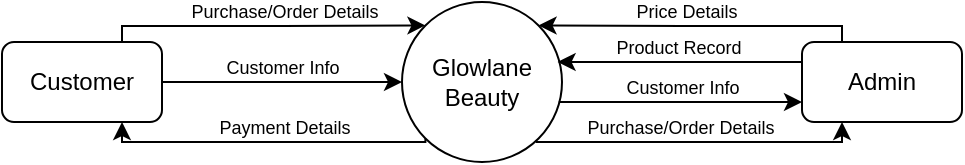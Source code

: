 <mxfile version="21.5.2" type="github">
  <diagram name="Page-1" id="x79IEOuXiOy33RDYIsep">
    <mxGraphModel dx="673" dy="367" grid="1" gridSize="10" guides="1" tooltips="1" connect="1" arrows="1" fold="1" page="1" pageScale="1" pageWidth="850" pageHeight="1100" math="0" shadow="0">
      <root>
        <mxCell id="0" />
        <mxCell id="1" parent="0" />
        <mxCell id="-XMCD7gTSHBMd93RBd01-16" style="edgeStyle=orthogonalEdgeStyle;rounded=0;orthogonalLoop=1;jettySize=auto;html=1;exitX=0.836;exitY=0.875;exitDx=0;exitDy=0;entryX=0.25;entryY=1;entryDx=0;entryDy=0;exitPerimeter=0;" edge="1" parent="1" source="-XMCD7gTSHBMd93RBd01-1" target="-XMCD7gTSHBMd93RBd01-3">
          <mxGeometry relative="1" as="geometry">
            <Array as="points">
              <mxPoint x="600" y="430" />
            </Array>
          </mxGeometry>
        </mxCell>
        <mxCell id="-XMCD7gTSHBMd93RBd01-17" value="Purchase/Order Details" style="edgeLabel;html=1;align=center;verticalAlign=middle;resizable=0;points=[];fontSize=9;" vertex="1" connectable="0" parent="-XMCD7gTSHBMd93RBd01-16">
          <mxGeometry x="-0.126" relative="1" as="geometry">
            <mxPoint y="-7" as="offset" />
          </mxGeometry>
        </mxCell>
        <mxCell id="-XMCD7gTSHBMd93RBd01-1" value="&lt;div&gt;Glowlane&lt;/div&gt;&lt;div&gt;Beauty&lt;br&gt;&lt;/div&gt;" style="ellipse;whiteSpace=wrap;html=1;aspect=fixed;" vertex="1" parent="1">
          <mxGeometry x="380" y="360" width="80" height="80" as="geometry" />
        </mxCell>
        <mxCell id="-XMCD7gTSHBMd93RBd01-4" style="edgeStyle=orthogonalEdgeStyle;rounded=0;orthogonalLoop=1;jettySize=auto;html=1;exitX=1;exitY=0.5;exitDx=0;exitDy=0;entryX=0;entryY=0.5;entryDx=0;entryDy=0;" edge="1" parent="1" source="-XMCD7gTSHBMd93RBd01-2" target="-XMCD7gTSHBMd93RBd01-1">
          <mxGeometry relative="1" as="geometry" />
        </mxCell>
        <mxCell id="-XMCD7gTSHBMd93RBd01-5" value="Customer Info" style="edgeLabel;html=1;align=center;verticalAlign=middle;resizable=0;points=[];fontSize=9;" vertex="1" connectable="0" parent="-XMCD7gTSHBMd93RBd01-4">
          <mxGeometry x="-0.01" y="-1" relative="1" as="geometry">
            <mxPoint y="-8" as="offset" />
          </mxGeometry>
        </mxCell>
        <mxCell id="-XMCD7gTSHBMd93RBd01-6" style="edgeStyle=orthogonalEdgeStyle;rounded=0;orthogonalLoop=1;jettySize=auto;html=1;exitX=0.75;exitY=0;exitDx=0;exitDy=0;entryX=0;entryY=0;entryDx=0;entryDy=0;" edge="1" parent="1" source="-XMCD7gTSHBMd93RBd01-2" target="-XMCD7gTSHBMd93RBd01-1">
          <mxGeometry relative="1" as="geometry">
            <Array as="points">
              <mxPoint x="240" y="372" />
              <mxPoint x="320" y="372" />
            </Array>
          </mxGeometry>
        </mxCell>
        <mxCell id="-XMCD7gTSHBMd93RBd01-7" value="Purchase/Order Details" style="edgeLabel;html=1;align=center;verticalAlign=middle;resizable=0;points=[];fontSize=9;" vertex="1" connectable="0" parent="-XMCD7gTSHBMd93RBd01-6">
          <mxGeometry x="0.107" y="1" relative="1" as="geometry">
            <mxPoint y="-6" as="offset" />
          </mxGeometry>
        </mxCell>
        <mxCell id="-XMCD7gTSHBMd93RBd01-8" style="edgeStyle=orthogonalEdgeStyle;rounded=0;orthogonalLoop=1;jettySize=auto;html=1;exitX=0.75;exitY=1;exitDx=0;exitDy=0;entryX=0;entryY=1;entryDx=0;entryDy=0;startArrow=classic;startFill=1;endArrow=none;endFill=0;" edge="1" parent="1" source="-XMCD7gTSHBMd93RBd01-2" target="-XMCD7gTSHBMd93RBd01-1">
          <mxGeometry relative="1" as="geometry">
            <Array as="points">
              <mxPoint x="240" y="430" />
              <mxPoint x="392" y="430" />
            </Array>
          </mxGeometry>
        </mxCell>
        <mxCell id="-XMCD7gTSHBMd93RBd01-9" value="Payment Details" style="edgeLabel;html=1;align=center;verticalAlign=middle;resizable=0;points=[];fontSize=9;" vertex="1" connectable="0" parent="-XMCD7gTSHBMd93RBd01-8">
          <mxGeometry x="0.105" relative="1" as="geometry">
            <mxPoint y="-7" as="offset" />
          </mxGeometry>
        </mxCell>
        <mxCell id="-XMCD7gTSHBMd93RBd01-2" value="Customer" style="rounded=1;whiteSpace=wrap;html=1;" vertex="1" parent="1">
          <mxGeometry x="180" y="380" width="80" height="40" as="geometry" />
        </mxCell>
        <mxCell id="-XMCD7gTSHBMd93RBd01-10" style="edgeStyle=orthogonalEdgeStyle;rounded=0;orthogonalLoop=1;jettySize=auto;html=1;exitX=0;exitY=0.25;exitDx=0;exitDy=0;entryX=0.973;entryY=0.363;entryDx=0;entryDy=0;entryPerimeter=0;" edge="1" parent="1" source="-XMCD7gTSHBMd93RBd01-3" target="-XMCD7gTSHBMd93RBd01-1">
          <mxGeometry relative="1" as="geometry">
            <Array as="points">
              <mxPoint x="458" y="390" />
            </Array>
          </mxGeometry>
        </mxCell>
        <mxCell id="-XMCD7gTSHBMd93RBd01-11" value="Product Record" style="edgeLabel;html=1;align=center;verticalAlign=middle;resizable=0;points=[];fontSize=9;" vertex="1" connectable="0" parent="-XMCD7gTSHBMd93RBd01-10">
          <mxGeometry x="0.008" y="1" relative="1" as="geometry">
            <mxPoint y="-8" as="offset" />
          </mxGeometry>
        </mxCell>
        <mxCell id="-XMCD7gTSHBMd93RBd01-12" style="edgeStyle=orthogonalEdgeStyle;rounded=0;orthogonalLoop=1;jettySize=auto;html=1;exitX=0.25;exitY=0;exitDx=0;exitDy=0;entryX=1;entryY=0;entryDx=0;entryDy=0;" edge="1" parent="1" source="-XMCD7gTSHBMd93RBd01-3" target="-XMCD7gTSHBMd93RBd01-1">
          <mxGeometry relative="1" as="geometry">
            <Array as="points">
              <mxPoint x="600" y="372" />
              <mxPoint x="520" y="372" />
            </Array>
          </mxGeometry>
        </mxCell>
        <mxCell id="-XMCD7gTSHBMd93RBd01-13" value="Price Details" style="edgeLabel;html=1;align=center;verticalAlign=middle;resizable=0;points=[];fontSize=9;" vertex="1" connectable="0" parent="-XMCD7gTSHBMd93RBd01-12">
          <mxGeometry x="0.08" relative="1" as="geometry">
            <mxPoint y="-7" as="offset" />
          </mxGeometry>
        </mxCell>
        <mxCell id="-XMCD7gTSHBMd93RBd01-14" style="edgeStyle=orthogonalEdgeStyle;rounded=0;orthogonalLoop=1;jettySize=auto;html=1;exitX=0;exitY=0.75;exitDx=0;exitDy=0;entryX=0.98;entryY=0.613;entryDx=0;entryDy=0;entryPerimeter=0;startArrow=classic;startFill=1;endArrow=none;endFill=0;" edge="1" parent="1" source="-XMCD7gTSHBMd93RBd01-3" target="-XMCD7gTSHBMd93RBd01-1">
          <mxGeometry relative="1" as="geometry">
            <Array as="points">
              <mxPoint x="458" y="410" />
            </Array>
          </mxGeometry>
        </mxCell>
        <mxCell id="-XMCD7gTSHBMd93RBd01-15" value="Customer Info" style="edgeLabel;html=1;align=center;verticalAlign=middle;resizable=0;points=[];fontSize=9;" vertex="1" connectable="0" parent="-XMCD7gTSHBMd93RBd01-14">
          <mxGeometry x="-0.015" relative="1" as="geometry">
            <mxPoint y="-7" as="offset" />
          </mxGeometry>
        </mxCell>
        <mxCell id="-XMCD7gTSHBMd93RBd01-3" value="Admin" style="rounded=1;whiteSpace=wrap;html=1;" vertex="1" parent="1">
          <mxGeometry x="580" y="380" width="80" height="40" as="geometry" />
        </mxCell>
      </root>
    </mxGraphModel>
  </diagram>
</mxfile>
